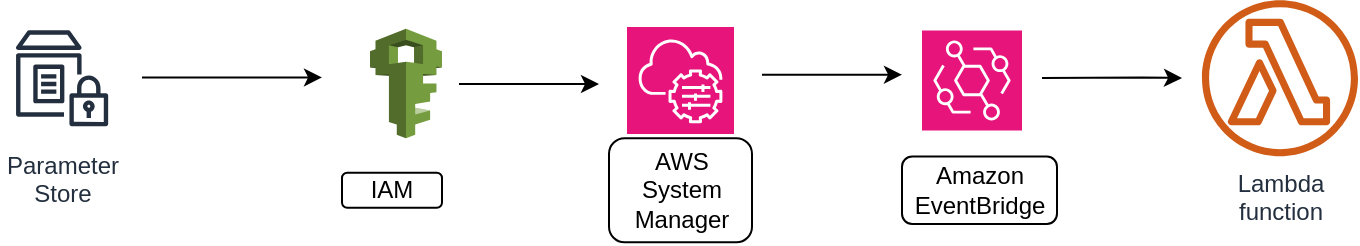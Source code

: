 <mxfile version="24.6.5" type="github">
  <diagram id="Ht1M8jgEwFfnCIfOTk4-" name="Page-1">
    <mxGraphModel dx="934" dy="852" grid="1" gridSize="10" guides="1" tooltips="1" connect="1" arrows="1" fold="1" page="1" pageScale="1" pageWidth="1169" pageHeight="827" math="0" shadow="0">
      <root>
        <mxCell id="0" />
        <mxCell id="1" parent="0" />
        <mxCell id="UEzPUAAOIrF-is8g5C7q-115" value="Lambda&lt;br&gt;function" style="outlineConnect=0;fontColor=#232F3E;gradientColor=none;fillColor=#D05C17;strokeColor=none;dashed=0;verticalLabelPosition=bottom;verticalAlign=top;align=center;html=1;fontSize=12;fontStyle=0;aspect=fixed;pointerEvents=1;shape=mxgraph.aws4.lambda_function;labelBackgroundColor=#ffffff;" parent="1" vertex="1">
          <mxGeometry x="840" y="58.13" width="78" height="78" as="geometry" />
        </mxCell>
        <mxCell id="UrXQ-R-6YZsERtTzHkof-1" value="Parameter&#xa;Store" style="sketch=0;outlineConnect=0;fontColor=#232F3E;gradientColor=none;strokeColor=#232F3E;fillColor=#ffffff;dashed=0;verticalLabelPosition=bottom;verticalAlign=top;align=center;html=1;fontSize=12;fontStyle=0;aspect=fixed;shape=mxgraph.aws4.resourceIcon;resIcon=mxgraph.aws4.parameter_store;" vertex="1" parent="1">
          <mxGeometry x="240" y="67.13" width="60" height="60" as="geometry" />
        </mxCell>
        <mxCell id="UrXQ-R-6YZsERtTzHkof-2" value="" style="outlineConnect=0;dashed=0;verticalLabelPosition=bottom;verticalAlign=top;align=center;html=1;shape=mxgraph.aws3.iam;fillColor=#759C3E;gradientColor=none;" vertex="1" parent="1">
          <mxGeometry x="424" y="72.38" width="36" height="54.75" as="geometry" />
        </mxCell>
        <mxCell id="UrXQ-R-6YZsERtTzHkof-3" value="IAM" style="rounded=1;whiteSpace=wrap;html=1;" vertex="1" parent="1">
          <mxGeometry x="410" y="144.38" width="50" height="17.5" as="geometry" />
        </mxCell>
        <mxCell id="UrXQ-R-6YZsERtTzHkof-5" value="" style="sketch=0;points=[[0,0,0],[0.25,0,0],[0.5,0,0],[0.75,0,0],[1,0,0],[0,1,0],[0.25,1,0],[0.5,1,0],[0.75,1,0],[1,1,0],[0,0.25,0],[0,0.5,0],[0,0.75,0],[1,0.25,0],[1,0.5,0],[1,0.75,0]];outlineConnect=0;fontColor=#232F3E;fillColor=#E7157B;strokeColor=#ffffff;dashed=0;verticalLabelPosition=bottom;verticalAlign=top;align=center;html=1;fontSize=12;fontStyle=0;aspect=fixed;shape=mxgraph.aws4.resourceIcon;resIcon=mxgraph.aws4.eventbridge;" vertex="1" parent="1">
          <mxGeometry x="700" y="73.25" width="50" height="50" as="geometry" />
        </mxCell>
        <mxCell id="UrXQ-R-6YZsERtTzHkof-8" value="Amazon EventBridge" style="rounded=1;whiteSpace=wrap;html=1;" vertex="1" parent="1">
          <mxGeometry x="690" y="136.25" width="77.5" height="33.75" as="geometry" />
        </mxCell>
        <mxCell id="UrXQ-R-6YZsERtTzHkof-15" value="" style="endArrow=classic;html=1;rounded=0;" edge="1" parent="1">
          <mxGeometry width="50" height="50" relative="1" as="geometry">
            <mxPoint x="468.5" y="100" as="sourcePoint" />
            <mxPoint x="538.5" y="100" as="targetPoint" />
            <Array as="points">
              <mxPoint x="468.5" y="100" />
            </Array>
          </mxGeometry>
        </mxCell>
        <mxCell id="UrXQ-R-6YZsERtTzHkof-16" value="" style="sketch=0;points=[[0,0,0],[0.25,0,0],[0.5,0,0],[0.75,0,0],[1,0,0],[0,1,0],[0.25,1,0],[0.5,1,0],[0.75,1,0],[1,1,0],[0,0.25,0],[0,0.5,0],[0,0.75,0],[1,0.25,0],[1,0.5,0],[1,0.75,0]];points=[[0,0,0],[0.25,0,0],[0.5,0,0],[0.75,0,0],[1,0,0],[0,1,0],[0.25,1,0],[0.5,1,0],[0.75,1,0],[1,1,0],[0,0.25,0],[0,0.5,0],[0,0.75,0],[1,0.25,0],[1,0.5,0],[1,0.75,0]];outlineConnect=0;fontColor=#232F3E;fillColor=#E7157B;strokeColor=#ffffff;dashed=0;verticalLabelPosition=bottom;verticalAlign=top;align=center;html=1;fontSize=12;fontStyle=0;aspect=fixed;shape=mxgraph.aws4.resourceIcon;resIcon=mxgraph.aws4.systems_manager;" vertex="1" parent="1">
          <mxGeometry x="552.5" y="71.5" width="53.5" height="53.5" as="geometry" />
        </mxCell>
        <mxCell id="UrXQ-R-6YZsERtTzHkof-17" value="AWS System Manager" style="rounded=1;whiteSpace=wrap;html=1;" vertex="1" parent="1">
          <mxGeometry x="543.5" y="127.13" width="71.5" height="52" as="geometry" />
        </mxCell>
        <mxCell id="UrXQ-R-6YZsERtTzHkof-20" value="" style="endArrow=classic;html=1;rounded=0;" edge="1" parent="1">
          <mxGeometry width="50" height="50" relative="1" as="geometry">
            <mxPoint x="620" y="95.33" as="sourcePoint" />
            <mxPoint x="690" y="95.33" as="targetPoint" />
            <Array as="points">
              <mxPoint x="620" y="95.33" />
            </Array>
          </mxGeometry>
        </mxCell>
        <mxCell id="UrXQ-R-6YZsERtTzHkof-21" value="" style="endArrow=classic;html=1;rounded=0;" edge="1" parent="1">
          <mxGeometry width="50" height="50" relative="1" as="geometry">
            <mxPoint x="330" y="96.71" as="sourcePoint" />
            <mxPoint x="400" y="96.71" as="targetPoint" />
            <Array as="points">
              <mxPoint x="310" y="96.71" />
            </Array>
          </mxGeometry>
        </mxCell>
        <mxCell id="UrXQ-R-6YZsERtTzHkof-22" value="" style="endArrow=classic;html=1;rounded=0;" edge="1" parent="1">
          <mxGeometry width="50" height="50" relative="1" as="geometry">
            <mxPoint x="760" y="97.04" as="sourcePoint" />
            <mxPoint x="830" y="97.04" as="targetPoint" />
            <Array as="points">
              <mxPoint x="760" y="97.04" />
              <mxPoint x="810" y="96.71" />
            </Array>
          </mxGeometry>
        </mxCell>
      </root>
    </mxGraphModel>
  </diagram>
</mxfile>
